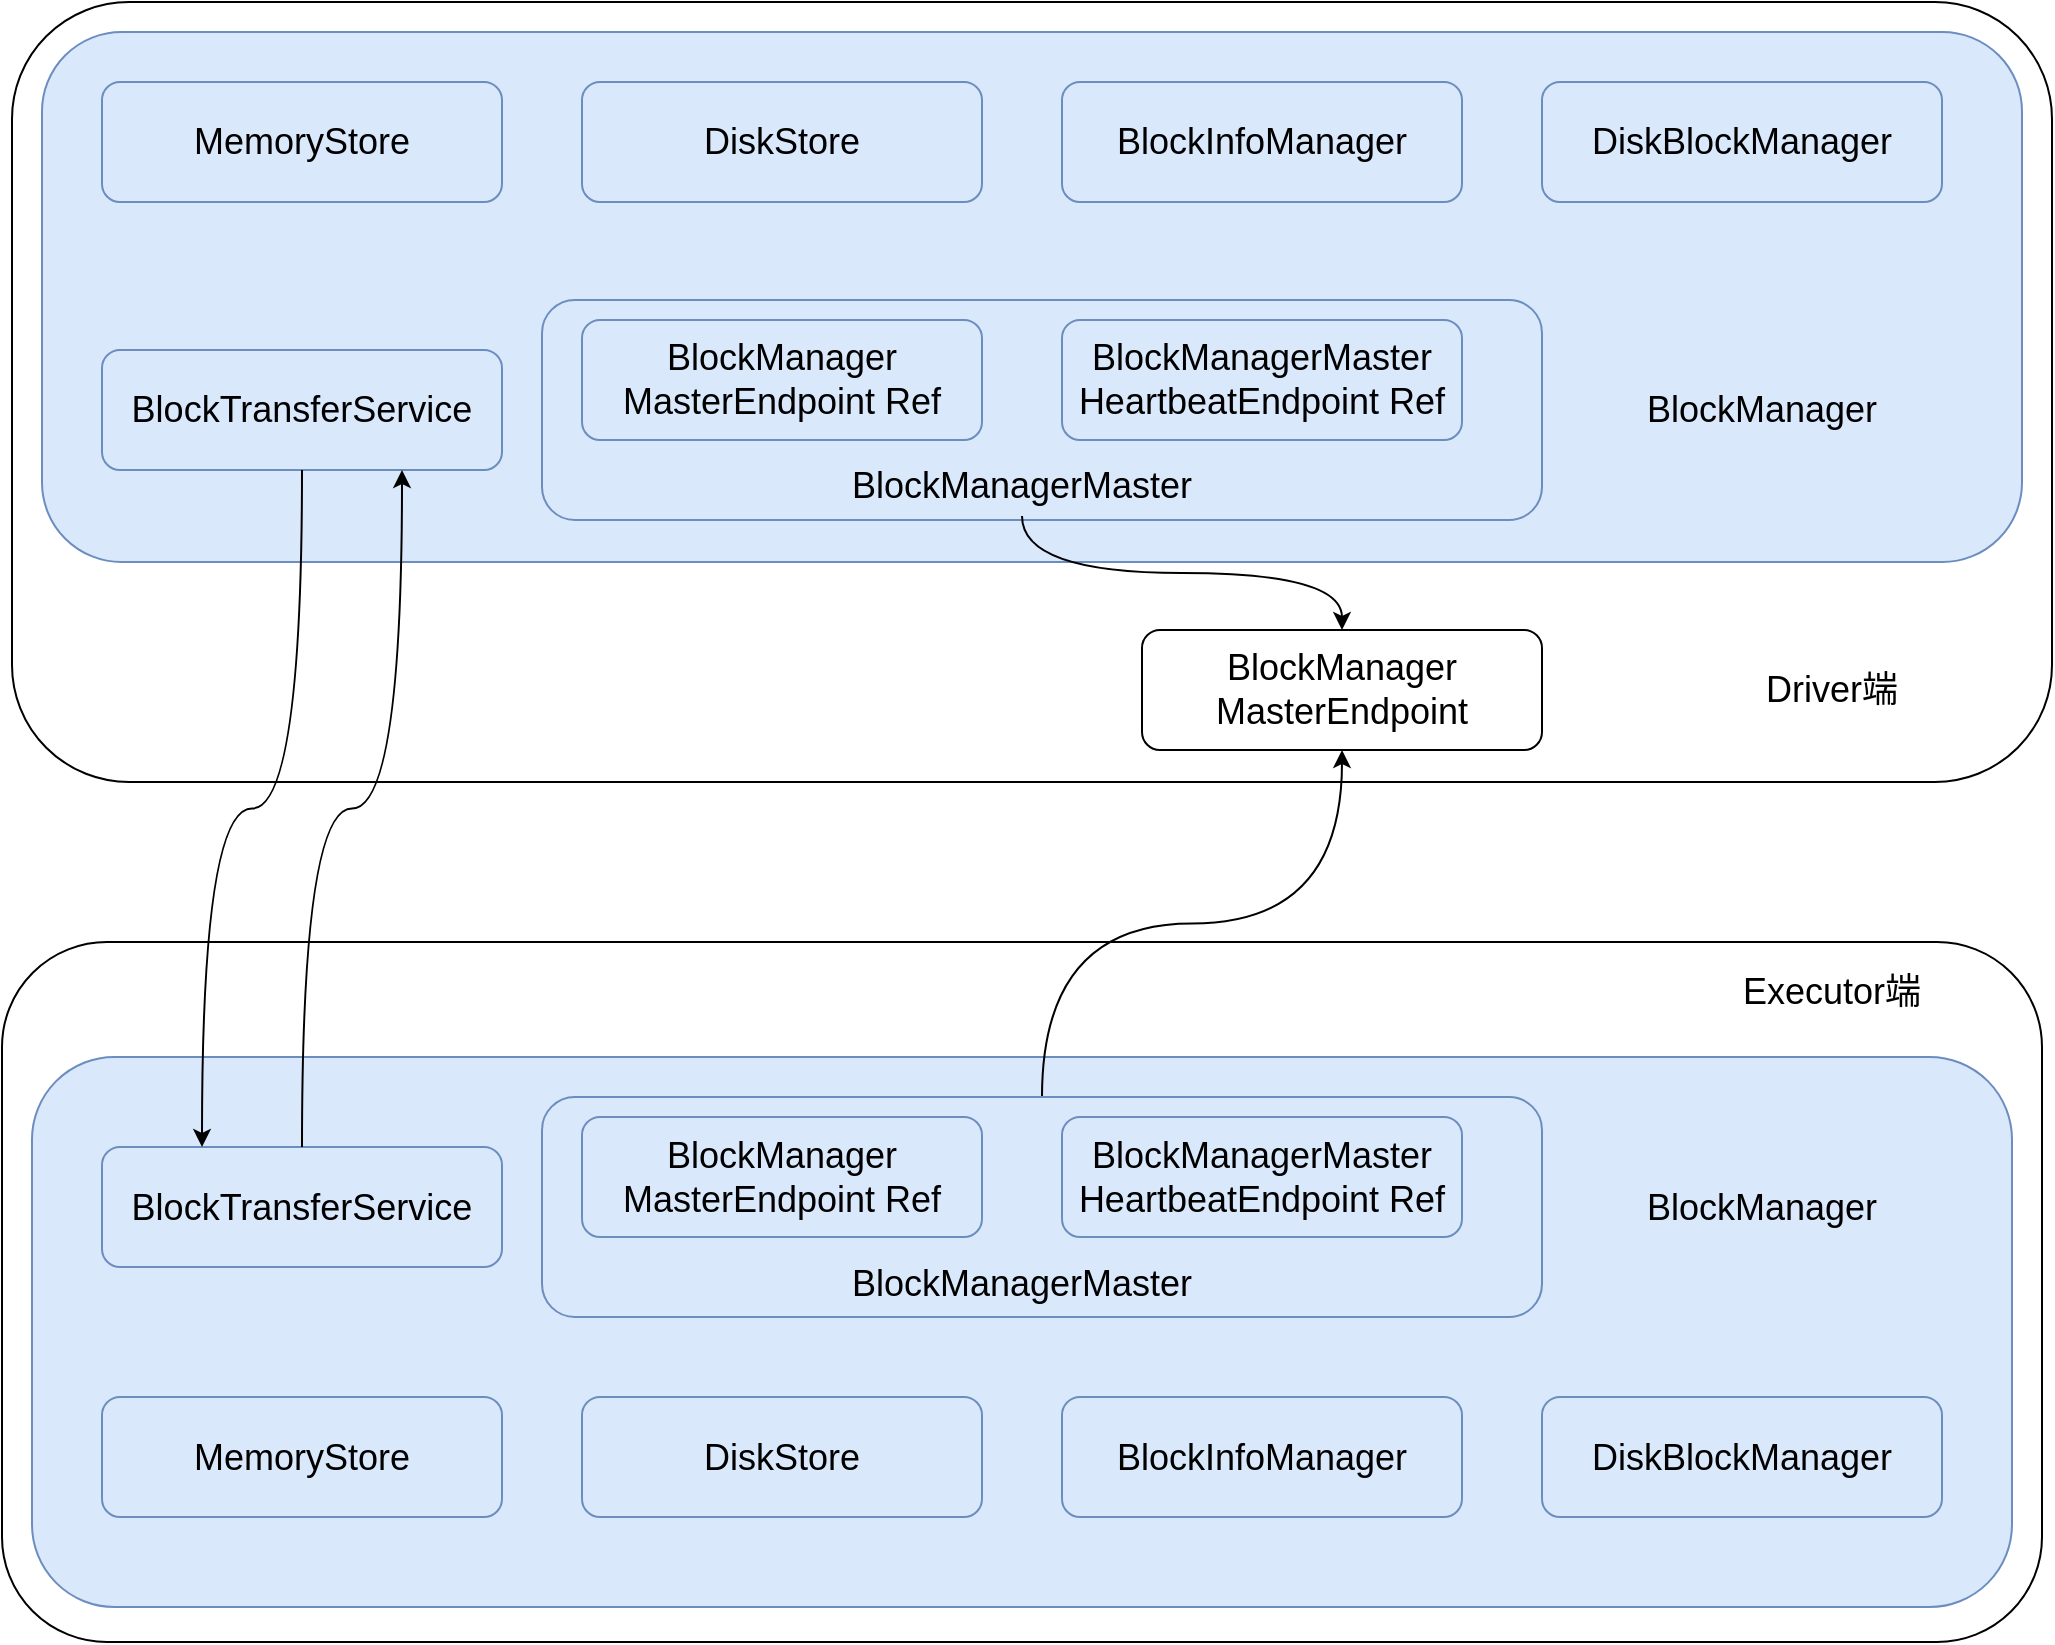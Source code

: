 <mxfile version="20.2.4" type="github">
  <diagram id="_q_qoPf5iF__JWXAj1EO" name="第 1 页">
    <mxGraphModel dx="1219" dy="795" grid="1" gridSize="10" guides="1" tooltips="1" connect="1" arrows="1" fold="1" page="1" pageScale="1" pageWidth="2000" pageHeight="3000" math="0" shadow="0">
      <root>
        <mxCell id="0" />
        <mxCell id="1" parent="0" />
        <mxCell id="a9wK_YQizOPtXQPwn90Y-25" value="" style="rounded=1;whiteSpace=wrap;html=1;fontSize=18;" vertex="1" parent="1">
          <mxGeometry x="180" y="570" width="1020" height="350" as="geometry" />
        </mxCell>
        <mxCell id="a9wK_YQizOPtXQPwn90Y-24" value="" style="rounded=1;whiteSpace=wrap;html=1;fontSize=18;" vertex="1" parent="1">
          <mxGeometry x="185" y="100" width="1020" height="390" as="geometry" />
        </mxCell>
        <mxCell id="a9wK_YQizOPtXQPwn90Y-11" value="" style="rounded=1;whiteSpace=wrap;html=1;fontSize=18;fillColor=#dae8fc;strokeColor=#6c8ebf;" vertex="1" parent="1">
          <mxGeometry x="200" y="115" width="990" height="265" as="geometry" />
        </mxCell>
        <mxCell id="a9wK_YQizOPtXQPwn90Y-2" value="" style="rounded=1;whiteSpace=wrap;html=1;fontSize=18;fillColor=#dae8fc;strokeColor=#6c8ebf;" vertex="1" parent="1">
          <mxGeometry x="450" y="249" width="500" height="110" as="geometry" />
        </mxCell>
        <mxCell id="a9wK_YQizOPtXQPwn90Y-1" value="&lt;div&gt;BlockManager&lt;/div&gt;&lt;div&gt;MasterEndpoint Ref&lt;br&gt;&lt;/div&gt;" style="rounded=1;whiteSpace=wrap;html=1;fontSize=18;fillColor=#dae8fc;strokeColor=#6c8ebf;" vertex="1" parent="1">
          <mxGeometry x="470" y="259" width="200" height="60" as="geometry" />
        </mxCell>
        <mxCell id="a9wK_YQizOPtXQPwn90Y-28" style="edgeStyle=orthogonalEdgeStyle;rounded=0;orthogonalLoop=1;jettySize=auto;html=1;exitX=0.5;exitY=1;exitDx=0;exitDy=0;entryX=0.5;entryY=0;entryDx=0;entryDy=0;fontSize=18;curved=1;" edge="1" parent="1" source="a9wK_YQizOPtXQPwn90Y-6" target="a9wK_YQizOPtXQPwn90Y-3">
          <mxGeometry relative="1" as="geometry" />
        </mxCell>
        <mxCell id="a9wK_YQizOPtXQPwn90Y-3" value="&lt;div&gt;BlockManager&lt;/div&gt;&lt;div&gt;MasterEndpoint&lt;/div&gt;" style="rounded=1;whiteSpace=wrap;html=1;fontSize=18;" vertex="1" parent="1">
          <mxGeometry x="750" y="414" width="200" height="60" as="geometry" />
        </mxCell>
        <mxCell id="a9wK_YQizOPtXQPwn90Y-4" value="&lt;div&gt;BlockManagerMaster&lt;/div&gt;&lt;div&gt;HeartbeatEndpoint Ref&lt;br&gt;&lt;/div&gt;" style="rounded=1;whiteSpace=wrap;html=1;fontSize=18;fillColor=#dae8fc;strokeColor=#6c8ebf;" vertex="1" parent="1">
          <mxGeometry x="710" y="259" width="200" height="60" as="geometry" />
        </mxCell>
        <mxCell id="a9wK_YQizOPtXQPwn90Y-5" value="BlockTransferService" style="rounded=1;whiteSpace=wrap;html=1;fontSize=18;fillColor=#dae8fc;strokeColor=#6c8ebf;" vertex="1" parent="1">
          <mxGeometry x="230" y="274" width="200" height="60" as="geometry" />
        </mxCell>
        <mxCell id="a9wK_YQizOPtXQPwn90Y-6" value="BlockManagerMaster" style="text;html=1;strokeColor=none;fillColor=#dae8fc;align=center;verticalAlign=middle;whiteSpace=wrap;rounded=0;fontSize=18;" vertex="1" parent="1">
          <mxGeometry x="660" y="327" width="60" height="30" as="geometry" />
        </mxCell>
        <mxCell id="a9wK_YQizOPtXQPwn90Y-7" value="DiskStore" style="rounded=1;whiteSpace=wrap;html=1;fontSize=18;fillColor=#dae8fc;strokeColor=#6c8ebf;" vertex="1" parent="1">
          <mxGeometry x="470" y="140" width="200" height="60" as="geometry" />
        </mxCell>
        <mxCell id="a9wK_YQizOPtXQPwn90Y-8" value="MemoryStore" style="rounded=1;whiteSpace=wrap;html=1;fontSize=18;fillColor=#dae8fc;strokeColor=#6c8ebf;" vertex="1" parent="1">
          <mxGeometry x="230" y="140" width="200" height="60" as="geometry" />
        </mxCell>
        <mxCell id="a9wK_YQizOPtXQPwn90Y-9" value="BlockInfoManager" style="rounded=1;whiteSpace=wrap;html=1;fontSize=18;fillColor=#dae8fc;strokeColor=#6c8ebf;" vertex="1" parent="1">
          <mxGeometry x="710" y="140" width="200" height="60" as="geometry" />
        </mxCell>
        <mxCell id="a9wK_YQizOPtXQPwn90Y-10" value="DiskBlockManager" style="rounded=1;whiteSpace=wrap;html=1;fontSize=18;fillColor=#dae8fc;strokeColor=#6c8ebf;" vertex="1" parent="1">
          <mxGeometry x="950" y="140" width="200" height="60" as="geometry" />
        </mxCell>
        <mxCell id="a9wK_YQizOPtXQPwn90Y-12" value="BlockManager" style="text;html=1;strokeColor=none;fillColor=#dae8fc;align=center;verticalAlign=middle;whiteSpace=wrap;rounded=0;fontSize=18;" vertex="1" parent="1">
          <mxGeometry x="1030" y="289" width="60" height="30" as="geometry" />
        </mxCell>
        <mxCell id="a9wK_YQizOPtXQPwn90Y-13" value="" style="rounded=1;whiteSpace=wrap;html=1;fontSize=18;fillColor=#dae8fc;strokeColor=#6c8ebf;" vertex="1" parent="1">
          <mxGeometry x="195" y="627.5" width="990" height="275" as="geometry" />
        </mxCell>
        <mxCell id="a9wK_YQizOPtXQPwn90Y-29" style="edgeStyle=orthogonalEdgeStyle;curved=1;rounded=0;orthogonalLoop=1;jettySize=auto;html=1;exitX=0.5;exitY=0;exitDx=0;exitDy=0;fontSize=18;" edge="1" parent="1" source="a9wK_YQizOPtXQPwn90Y-14" target="a9wK_YQizOPtXQPwn90Y-3">
          <mxGeometry relative="1" as="geometry" />
        </mxCell>
        <mxCell id="a9wK_YQizOPtXQPwn90Y-14" value="" style="rounded=1;whiteSpace=wrap;html=1;fontSize=18;fillColor=#dae8fc;strokeColor=#6c8ebf;" vertex="1" parent="1">
          <mxGeometry x="450" y="647.5" width="500" height="110" as="geometry" />
        </mxCell>
        <mxCell id="a9wK_YQizOPtXQPwn90Y-15" value="&lt;div&gt;BlockManager&lt;/div&gt;&lt;div&gt;MasterEndpoint Ref&lt;br&gt;&lt;/div&gt;" style="rounded=1;whiteSpace=wrap;html=1;fontSize=18;fillColor=#dae8fc;strokeColor=#6c8ebf;" vertex="1" parent="1">
          <mxGeometry x="470" y="657.5" width="200" height="60" as="geometry" />
        </mxCell>
        <mxCell id="a9wK_YQizOPtXQPwn90Y-16" value="&lt;div&gt;BlockManagerMaster&lt;/div&gt;&lt;div&gt;HeartbeatEndpoint Ref&lt;br&gt;&lt;/div&gt;" style="rounded=1;whiteSpace=wrap;html=1;fontSize=18;fillColor=#dae8fc;strokeColor=#6c8ebf;" vertex="1" parent="1">
          <mxGeometry x="710" y="657.5" width="200" height="60" as="geometry" />
        </mxCell>
        <mxCell id="a9wK_YQizOPtXQPwn90Y-17" value="BlockTransferService" style="rounded=1;whiteSpace=wrap;html=1;fontSize=18;fillColor=#dae8fc;strokeColor=#6c8ebf;" vertex="1" parent="1">
          <mxGeometry x="230" y="672.5" width="200" height="60" as="geometry" />
        </mxCell>
        <mxCell id="a9wK_YQizOPtXQPwn90Y-18" value="BlockManagerMaster" style="text;html=1;strokeColor=none;fillColor=#dae8fc;align=center;verticalAlign=middle;whiteSpace=wrap;rounded=0;fontSize=18;" vertex="1" parent="1">
          <mxGeometry x="660" y="725.5" width="60" height="30" as="geometry" />
        </mxCell>
        <mxCell id="a9wK_YQizOPtXQPwn90Y-19" value="DiskStore" style="rounded=1;whiteSpace=wrap;html=1;fontSize=18;fillColor=#dae8fc;strokeColor=#6c8ebf;" vertex="1" parent="1">
          <mxGeometry x="470" y="797.5" width="200" height="60" as="geometry" />
        </mxCell>
        <mxCell id="a9wK_YQizOPtXQPwn90Y-20" value="MemoryStore" style="rounded=1;whiteSpace=wrap;html=1;fontSize=18;fillColor=#dae8fc;strokeColor=#6c8ebf;" vertex="1" parent="1">
          <mxGeometry x="230" y="797.5" width="200" height="60" as="geometry" />
        </mxCell>
        <mxCell id="a9wK_YQizOPtXQPwn90Y-21" value="BlockInfoManager" style="rounded=1;whiteSpace=wrap;html=1;fontSize=18;fillColor=#dae8fc;strokeColor=#6c8ebf;" vertex="1" parent="1">
          <mxGeometry x="710" y="797.5" width="200" height="60" as="geometry" />
        </mxCell>
        <mxCell id="a9wK_YQizOPtXQPwn90Y-22" value="DiskBlockManager" style="rounded=1;whiteSpace=wrap;html=1;fontSize=18;fillColor=#dae8fc;strokeColor=#6c8ebf;" vertex="1" parent="1">
          <mxGeometry x="950" y="797.5" width="200" height="60" as="geometry" />
        </mxCell>
        <mxCell id="a9wK_YQizOPtXQPwn90Y-23" value="BlockManager" style="text;html=1;strokeColor=none;fillColor=#dae8fc;align=center;verticalAlign=middle;whiteSpace=wrap;rounded=0;fontSize=18;" vertex="1" parent="1">
          <mxGeometry x="1030" y="687.5" width="60" height="30" as="geometry" />
        </mxCell>
        <mxCell id="a9wK_YQizOPtXQPwn90Y-26" value="Driver端" style="text;html=1;strokeColor=none;fillColor=none;align=center;verticalAlign=middle;whiteSpace=wrap;rounded=0;fontSize=18;" vertex="1" parent="1">
          <mxGeometry x="1040" y="429" width="110" height="30" as="geometry" />
        </mxCell>
        <mxCell id="a9wK_YQizOPtXQPwn90Y-27" value="Executor端" style="text;html=1;strokeColor=none;fillColor=none;align=center;verticalAlign=middle;whiteSpace=wrap;rounded=0;fontSize=18;" vertex="1" parent="1">
          <mxGeometry x="1040" y="580" width="110" height="30" as="geometry" />
        </mxCell>
        <mxCell id="a9wK_YQizOPtXQPwn90Y-32" style="edgeStyle=orthogonalEdgeStyle;curved=1;rounded=0;orthogonalLoop=1;jettySize=auto;html=1;exitX=0.5;exitY=1;exitDx=0;exitDy=0;entryX=0.25;entryY=0;entryDx=0;entryDy=0;fontSize=18;startArrow=none;startFill=0;" edge="1" parent="1" source="a9wK_YQizOPtXQPwn90Y-5" target="a9wK_YQizOPtXQPwn90Y-17">
          <mxGeometry relative="1" as="geometry" />
        </mxCell>
        <mxCell id="a9wK_YQizOPtXQPwn90Y-31" style="edgeStyle=orthogonalEdgeStyle;curved=1;rounded=0;orthogonalLoop=1;jettySize=auto;html=1;exitX=0.75;exitY=1;exitDx=0;exitDy=0;entryX=0.5;entryY=0;entryDx=0;entryDy=0;fontSize=18;startArrow=classic;startFill=1;endArrow=none;endFill=0;" edge="1" parent="1" source="a9wK_YQizOPtXQPwn90Y-5" target="a9wK_YQizOPtXQPwn90Y-17">
          <mxGeometry relative="1" as="geometry" />
        </mxCell>
      </root>
    </mxGraphModel>
  </diagram>
</mxfile>
